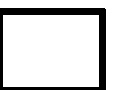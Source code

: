 prologues:=3;
verbatimtex
%&latex
\documentclass{minimal}
\begin{document}
etex

beginfig(0);

pickup pencircle scaled 0.08 cm
    pair A, B, C, D;
    A:=(0,0); B:=(1.3cm,0); C:=(0,1cm);D:=(1.3 cm,1 cm);
    draw A--B--D--C--A;

endfig;

end